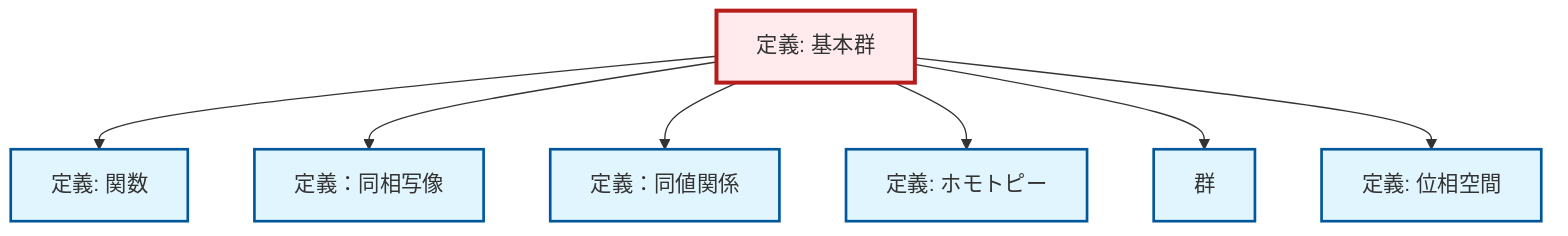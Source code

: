graph TD
    classDef definition fill:#e1f5fe,stroke:#01579b,stroke-width:2px
    classDef theorem fill:#f3e5f5,stroke:#4a148c,stroke-width:2px
    classDef axiom fill:#fff3e0,stroke:#e65100,stroke-width:2px
    classDef example fill:#e8f5e9,stroke:#1b5e20,stroke-width:2px
    classDef current fill:#ffebee,stroke:#b71c1c,stroke-width:3px
    def-fundamental-group["定義: 基本群"]:::definition
    def-group["群"]:::definition
    def-function["定義: 関数"]:::definition
    def-homotopy["定義: ホモトピー"]:::definition
    def-equivalence-relation["定義：同値関係"]:::definition
    def-homeomorphism["定義：同相写像"]:::definition
    def-topological-space["定義: 位相空間"]:::definition
    def-fundamental-group --> def-function
    def-fundamental-group --> def-homeomorphism
    def-fundamental-group --> def-equivalence-relation
    def-fundamental-group --> def-homotopy
    def-fundamental-group --> def-group
    def-fundamental-group --> def-topological-space
    class def-fundamental-group current
